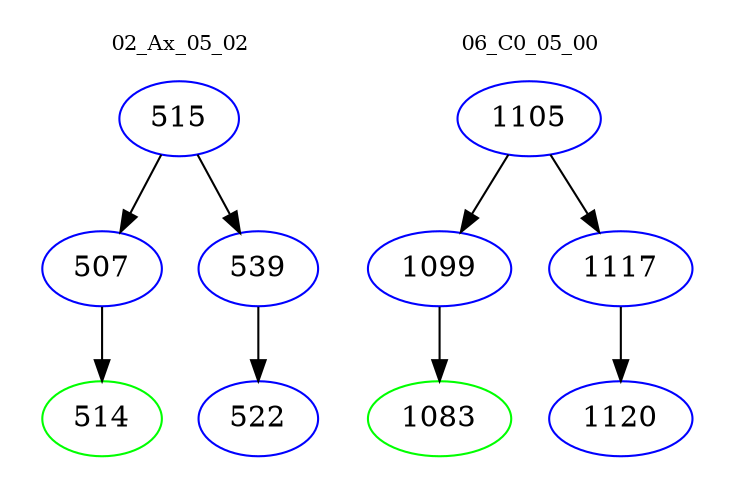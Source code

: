 digraph{
subgraph cluster_0 {
color = white
label = "02_Ax_05_02";
fontsize=10;
T0_515 [label="515", color="blue"]
T0_515 -> T0_507 [color="black"]
T0_507 [label="507", color="blue"]
T0_507 -> T0_514 [color="black"]
T0_514 [label="514", color="green"]
T0_515 -> T0_539 [color="black"]
T0_539 [label="539", color="blue"]
T0_539 -> T0_522 [color="black"]
T0_522 [label="522", color="blue"]
}
subgraph cluster_1 {
color = white
label = "06_C0_05_00";
fontsize=10;
T1_1105 [label="1105", color="blue"]
T1_1105 -> T1_1099 [color="black"]
T1_1099 [label="1099", color="blue"]
T1_1099 -> T1_1083 [color="black"]
T1_1083 [label="1083", color="green"]
T1_1105 -> T1_1117 [color="black"]
T1_1117 [label="1117", color="blue"]
T1_1117 -> T1_1120 [color="black"]
T1_1120 [label="1120", color="blue"]
}
}

